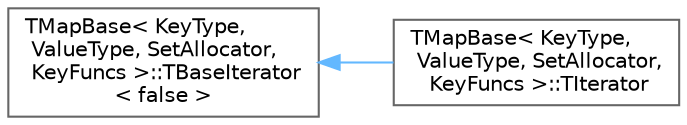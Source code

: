 digraph "Graphical Class Hierarchy"
{
 // INTERACTIVE_SVG=YES
 // LATEX_PDF_SIZE
  bgcolor="transparent";
  edge [fontname=Helvetica,fontsize=10,labelfontname=Helvetica,labelfontsize=10];
  node [fontname=Helvetica,fontsize=10,shape=box,height=0.2,width=0.4];
  rankdir="LR";
  Node0 [id="Node000000",label="TMapBase\< KeyType,\l ValueType, SetAllocator,\l KeyFuncs \>::TBaseIterator\l\< false \>",height=0.2,width=0.4,color="grey40", fillcolor="white", style="filled",URL="$d1/d23/classTMapBase_1_1TBaseIterator.html",tooltip=" "];
  Node0 -> Node1 [id="edge7727_Node000000_Node000001",dir="back",color="steelblue1",style="solid",tooltip=" "];
  Node1 [id="Node000001",label="TMapBase\< KeyType,\l ValueType, SetAllocator,\l KeyFuncs \>::TIterator",height=0.2,width=0.4,color="grey40", fillcolor="white", style="filled",URL="$d3/dfd/classTMapBase_1_1TIterator.html",tooltip="Map iterator."];
}
